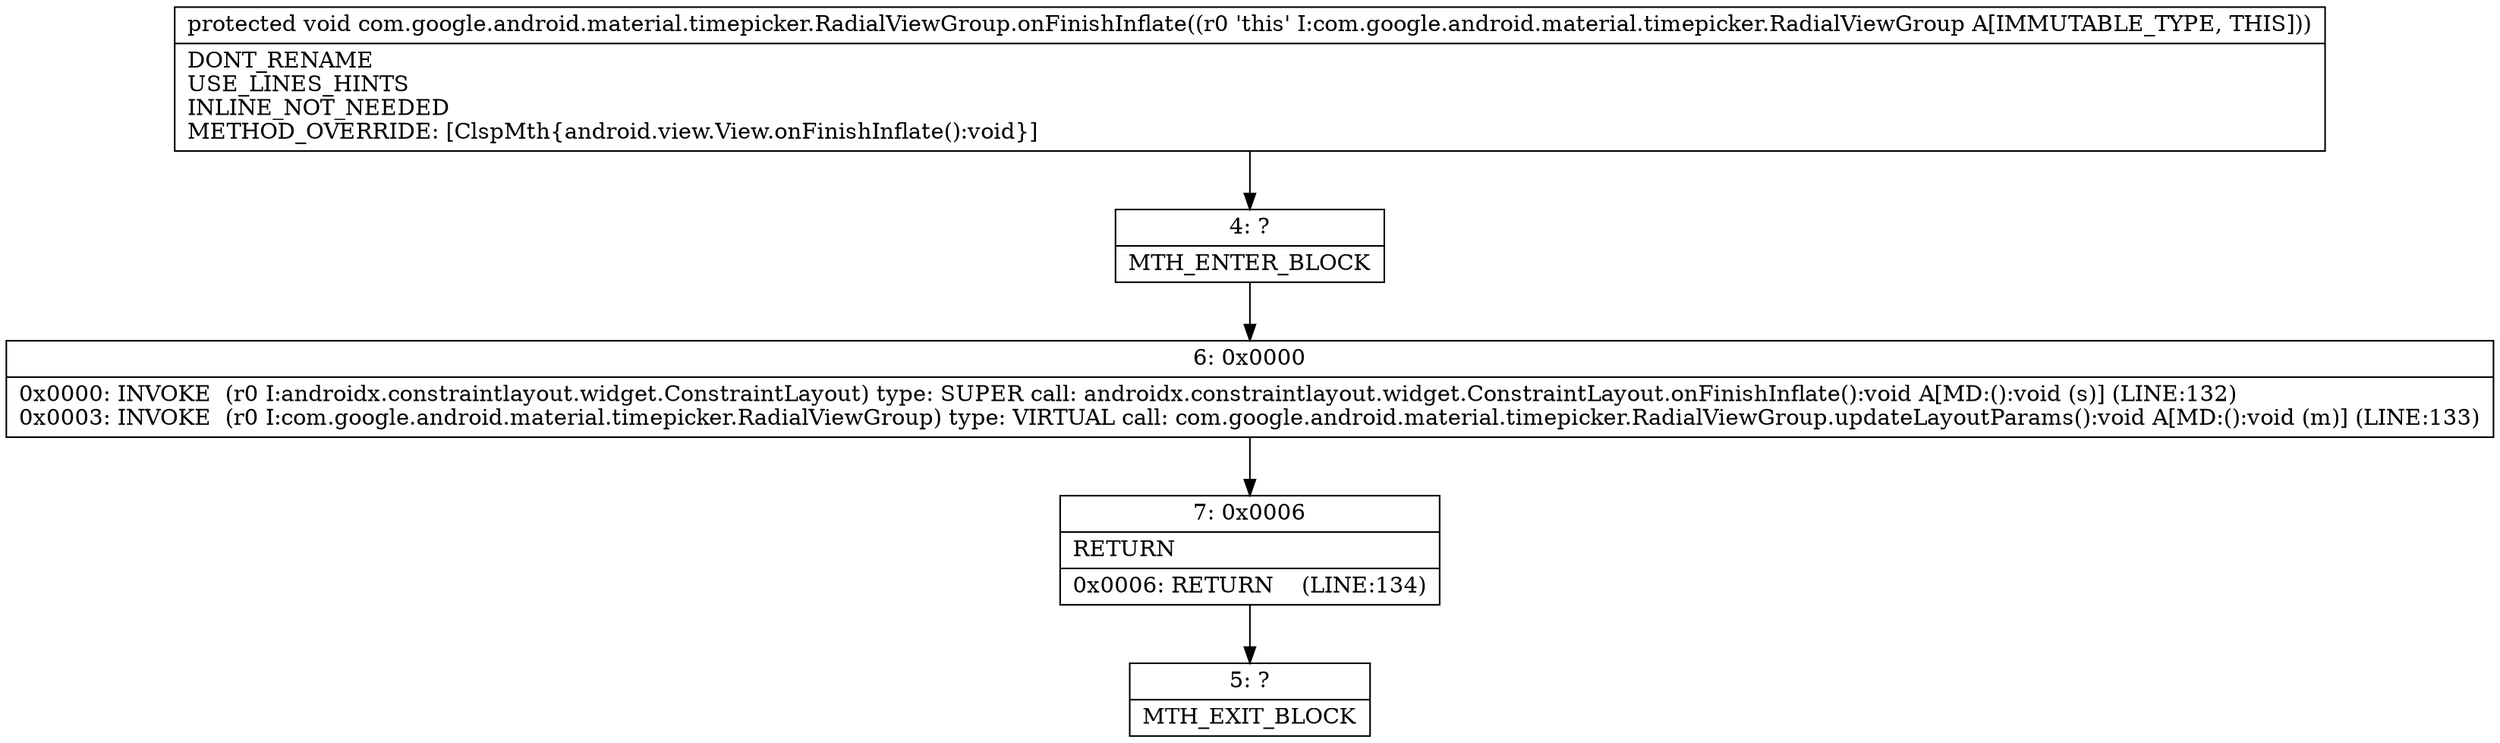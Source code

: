 digraph "CFG forcom.google.android.material.timepicker.RadialViewGroup.onFinishInflate()V" {
Node_4 [shape=record,label="{4\:\ ?|MTH_ENTER_BLOCK\l}"];
Node_6 [shape=record,label="{6\:\ 0x0000|0x0000: INVOKE  (r0 I:androidx.constraintlayout.widget.ConstraintLayout) type: SUPER call: androidx.constraintlayout.widget.ConstraintLayout.onFinishInflate():void A[MD:():void (s)] (LINE:132)\l0x0003: INVOKE  (r0 I:com.google.android.material.timepicker.RadialViewGroup) type: VIRTUAL call: com.google.android.material.timepicker.RadialViewGroup.updateLayoutParams():void A[MD:():void (m)] (LINE:133)\l}"];
Node_7 [shape=record,label="{7\:\ 0x0006|RETURN\l|0x0006: RETURN    (LINE:134)\l}"];
Node_5 [shape=record,label="{5\:\ ?|MTH_EXIT_BLOCK\l}"];
MethodNode[shape=record,label="{protected void com.google.android.material.timepicker.RadialViewGroup.onFinishInflate((r0 'this' I:com.google.android.material.timepicker.RadialViewGroup A[IMMUTABLE_TYPE, THIS]))  | DONT_RENAME\lUSE_LINES_HINTS\lINLINE_NOT_NEEDED\lMETHOD_OVERRIDE: [ClspMth\{android.view.View.onFinishInflate():void\}]\l}"];
MethodNode -> Node_4;Node_4 -> Node_6;
Node_6 -> Node_7;
Node_7 -> Node_5;
}

